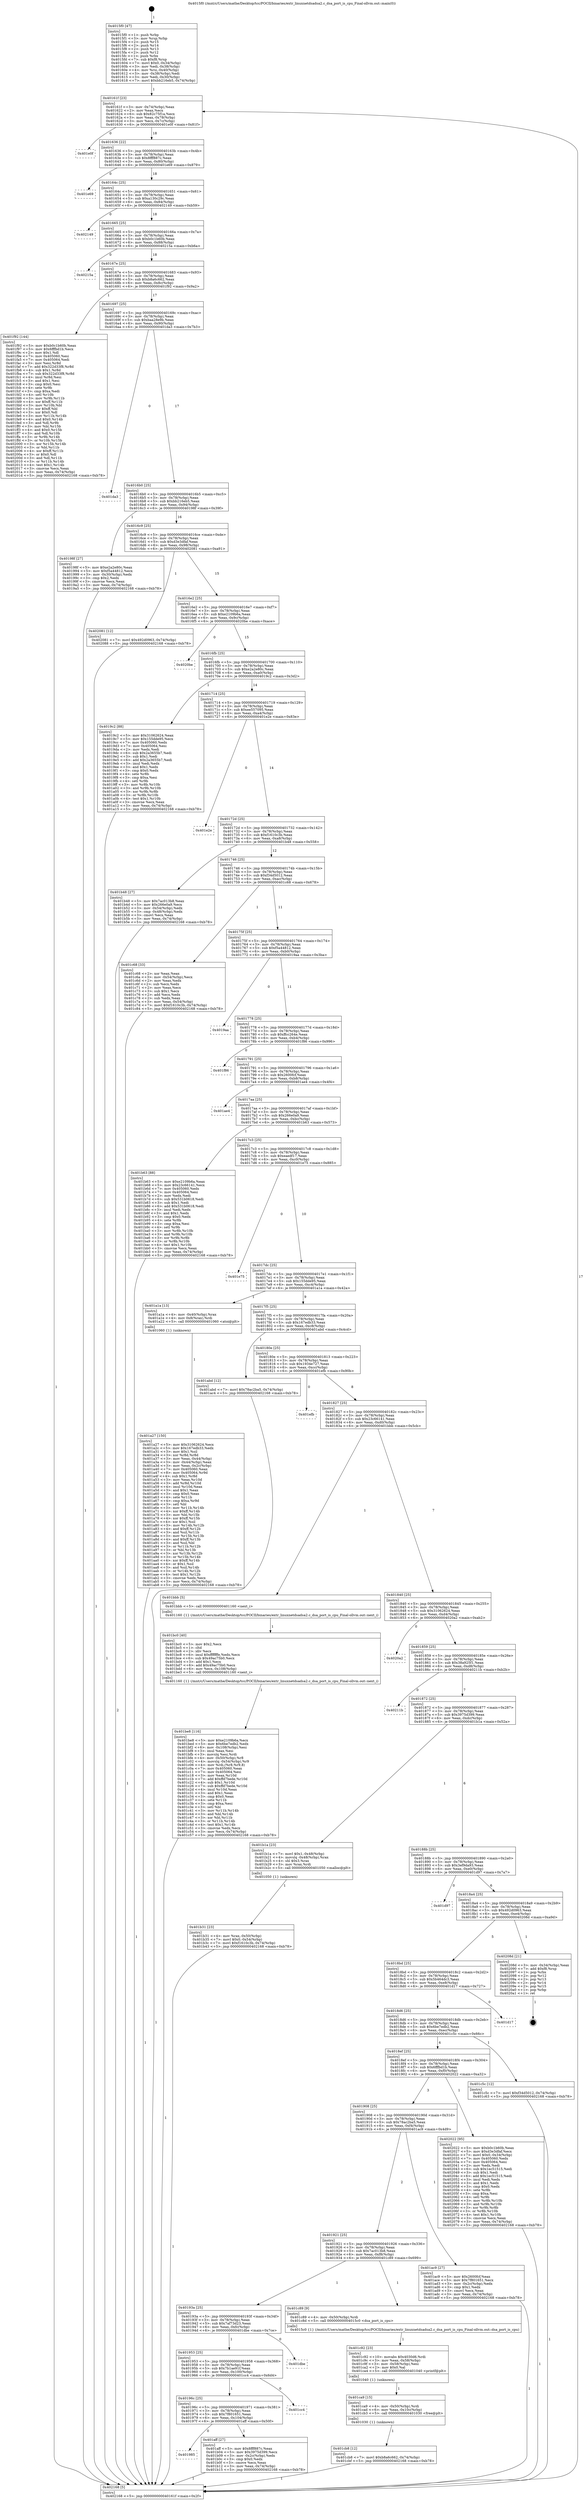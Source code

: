 digraph "0x4015f0" {
  label = "0x4015f0 (/mnt/c/Users/mathe/Desktop/tcc/POCII/binaries/extr_linuxnetdsadsa2.c_dsa_port_is_cpu_Final-ollvm.out::main(0))"
  labelloc = "t"
  node[shape=record]

  Entry [label="",width=0.3,height=0.3,shape=circle,fillcolor=black,style=filled]
  "0x40161f" [label="{
     0x40161f [23]\l
     | [instrs]\l
     &nbsp;&nbsp;0x40161f \<+3\>: mov -0x74(%rbp),%eax\l
     &nbsp;&nbsp;0x401622 \<+2\>: mov %eax,%ecx\l
     &nbsp;&nbsp;0x401624 \<+6\>: sub $0x82c75f1a,%ecx\l
     &nbsp;&nbsp;0x40162a \<+3\>: mov %eax,-0x78(%rbp)\l
     &nbsp;&nbsp;0x40162d \<+3\>: mov %ecx,-0x7c(%rbp)\l
     &nbsp;&nbsp;0x401630 \<+6\>: je 0000000000401e0f \<main+0x81f\>\l
  }"]
  "0x401e0f" [label="{
     0x401e0f\l
  }", style=dashed]
  "0x401636" [label="{
     0x401636 [22]\l
     | [instrs]\l
     &nbsp;&nbsp;0x401636 \<+5\>: jmp 000000000040163b \<main+0x4b\>\l
     &nbsp;&nbsp;0x40163b \<+3\>: mov -0x78(%rbp),%eax\l
     &nbsp;&nbsp;0x40163e \<+5\>: sub $0x8fff887c,%eax\l
     &nbsp;&nbsp;0x401643 \<+3\>: mov %eax,-0x80(%rbp)\l
     &nbsp;&nbsp;0x401646 \<+6\>: je 0000000000401e69 \<main+0x879\>\l
  }"]
  Exit [label="",width=0.3,height=0.3,shape=circle,fillcolor=black,style=filled,peripheries=2]
  "0x401e69" [label="{
     0x401e69\l
  }", style=dashed]
  "0x40164c" [label="{
     0x40164c [25]\l
     | [instrs]\l
     &nbsp;&nbsp;0x40164c \<+5\>: jmp 0000000000401651 \<main+0x61\>\l
     &nbsp;&nbsp;0x401651 \<+3\>: mov -0x78(%rbp),%eax\l
     &nbsp;&nbsp;0x401654 \<+5\>: sub $0xa130c29c,%eax\l
     &nbsp;&nbsp;0x401659 \<+6\>: mov %eax,-0x84(%rbp)\l
     &nbsp;&nbsp;0x40165f \<+6\>: je 0000000000402149 \<main+0xb59\>\l
  }"]
  "0x401cb8" [label="{
     0x401cb8 [12]\l
     | [instrs]\l
     &nbsp;&nbsp;0x401cb8 \<+7\>: movl $0xb8a6c662,-0x74(%rbp)\l
     &nbsp;&nbsp;0x401cbf \<+5\>: jmp 0000000000402168 \<main+0xb78\>\l
  }"]
  "0x402149" [label="{
     0x402149\l
  }", style=dashed]
  "0x401665" [label="{
     0x401665 [25]\l
     | [instrs]\l
     &nbsp;&nbsp;0x401665 \<+5\>: jmp 000000000040166a \<main+0x7a\>\l
     &nbsp;&nbsp;0x40166a \<+3\>: mov -0x78(%rbp),%eax\l
     &nbsp;&nbsp;0x40166d \<+5\>: sub $0xb0c1b60b,%eax\l
     &nbsp;&nbsp;0x401672 \<+6\>: mov %eax,-0x88(%rbp)\l
     &nbsp;&nbsp;0x401678 \<+6\>: je 000000000040215a \<main+0xb6a\>\l
  }"]
  "0x401ca9" [label="{
     0x401ca9 [15]\l
     | [instrs]\l
     &nbsp;&nbsp;0x401ca9 \<+4\>: mov -0x50(%rbp),%rdi\l
     &nbsp;&nbsp;0x401cad \<+6\>: mov %eax,-0x10c(%rbp)\l
     &nbsp;&nbsp;0x401cb3 \<+5\>: call 0000000000401030 \<free@plt\>\l
     | [calls]\l
     &nbsp;&nbsp;0x401030 \{1\} (unknown)\l
  }"]
  "0x40215a" [label="{
     0x40215a\l
  }", style=dashed]
  "0x40167e" [label="{
     0x40167e [25]\l
     | [instrs]\l
     &nbsp;&nbsp;0x40167e \<+5\>: jmp 0000000000401683 \<main+0x93\>\l
     &nbsp;&nbsp;0x401683 \<+3\>: mov -0x78(%rbp),%eax\l
     &nbsp;&nbsp;0x401686 \<+5\>: sub $0xb8a6c662,%eax\l
     &nbsp;&nbsp;0x40168b \<+6\>: mov %eax,-0x8c(%rbp)\l
     &nbsp;&nbsp;0x401691 \<+6\>: je 0000000000401f92 \<main+0x9a2\>\l
  }"]
  "0x401c92" [label="{
     0x401c92 [23]\l
     | [instrs]\l
     &nbsp;&nbsp;0x401c92 \<+10\>: movabs $0x4030d6,%rdi\l
     &nbsp;&nbsp;0x401c9c \<+3\>: mov %eax,-0x58(%rbp)\l
     &nbsp;&nbsp;0x401c9f \<+3\>: mov -0x58(%rbp),%esi\l
     &nbsp;&nbsp;0x401ca2 \<+2\>: mov $0x0,%al\l
     &nbsp;&nbsp;0x401ca4 \<+5\>: call 0000000000401040 \<printf@plt\>\l
     | [calls]\l
     &nbsp;&nbsp;0x401040 \{1\} (unknown)\l
  }"]
  "0x401f92" [label="{
     0x401f92 [144]\l
     | [instrs]\l
     &nbsp;&nbsp;0x401f92 \<+5\>: mov $0xb0c1b60b,%eax\l
     &nbsp;&nbsp;0x401f97 \<+5\>: mov $0x6fffbd1b,%ecx\l
     &nbsp;&nbsp;0x401f9c \<+2\>: mov $0x1,%dl\l
     &nbsp;&nbsp;0x401f9e \<+7\>: mov 0x405060,%esi\l
     &nbsp;&nbsp;0x401fa5 \<+7\>: mov 0x405064,%edi\l
     &nbsp;&nbsp;0x401fac \<+3\>: mov %esi,%r8d\l
     &nbsp;&nbsp;0x401faf \<+7\>: add $0x322d33f8,%r8d\l
     &nbsp;&nbsp;0x401fb6 \<+4\>: sub $0x1,%r8d\l
     &nbsp;&nbsp;0x401fba \<+7\>: sub $0x322d33f8,%r8d\l
     &nbsp;&nbsp;0x401fc1 \<+4\>: imul %r8d,%esi\l
     &nbsp;&nbsp;0x401fc5 \<+3\>: and $0x1,%esi\l
     &nbsp;&nbsp;0x401fc8 \<+3\>: cmp $0x0,%esi\l
     &nbsp;&nbsp;0x401fcb \<+4\>: sete %r9b\l
     &nbsp;&nbsp;0x401fcf \<+3\>: cmp $0xa,%edi\l
     &nbsp;&nbsp;0x401fd2 \<+4\>: setl %r10b\l
     &nbsp;&nbsp;0x401fd6 \<+3\>: mov %r9b,%r11b\l
     &nbsp;&nbsp;0x401fd9 \<+4\>: xor $0xff,%r11b\l
     &nbsp;&nbsp;0x401fdd \<+3\>: mov %r10b,%bl\l
     &nbsp;&nbsp;0x401fe0 \<+3\>: xor $0xff,%bl\l
     &nbsp;&nbsp;0x401fe3 \<+3\>: xor $0x0,%dl\l
     &nbsp;&nbsp;0x401fe6 \<+3\>: mov %r11b,%r14b\l
     &nbsp;&nbsp;0x401fe9 \<+4\>: and $0x0,%r14b\l
     &nbsp;&nbsp;0x401fed \<+3\>: and %dl,%r9b\l
     &nbsp;&nbsp;0x401ff0 \<+3\>: mov %bl,%r15b\l
     &nbsp;&nbsp;0x401ff3 \<+4\>: and $0x0,%r15b\l
     &nbsp;&nbsp;0x401ff7 \<+3\>: and %dl,%r10b\l
     &nbsp;&nbsp;0x401ffa \<+3\>: or %r9b,%r14b\l
     &nbsp;&nbsp;0x401ffd \<+3\>: or %r10b,%r15b\l
     &nbsp;&nbsp;0x402000 \<+3\>: xor %r15b,%r14b\l
     &nbsp;&nbsp;0x402003 \<+3\>: or %bl,%r11b\l
     &nbsp;&nbsp;0x402006 \<+4\>: xor $0xff,%r11b\l
     &nbsp;&nbsp;0x40200a \<+3\>: or $0x0,%dl\l
     &nbsp;&nbsp;0x40200d \<+3\>: and %dl,%r11b\l
     &nbsp;&nbsp;0x402010 \<+3\>: or %r11b,%r14b\l
     &nbsp;&nbsp;0x402013 \<+4\>: test $0x1,%r14b\l
     &nbsp;&nbsp;0x402017 \<+3\>: cmovne %ecx,%eax\l
     &nbsp;&nbsp;0x40201a \<+3\>: mov %eax,-0x74(%rbp)\l
     &nbsp;&nbsp;0x40201d \<+5\>: jmp 0000000000402168 \<main+0xb78\>\l
  }"]
  "0x401697" [label="{
     0x401697 [25]\l
     | [instrs]\l
     &nbsp;&nbsp;0x401697 \<+5\>: jmp 000000000040169c \<main+0xac\>\l
     &nbsp;&nbsp;0x40169c \<+3\>: mov -0x78(%rbp),%eax\l
     &nbsp;&nbsp;0x40169f \<+5\>: sub $0xbaa28e9b,%eax\l
     &nbsp;&nbsp;0x4016a4 \<+6\>: mov %eax,-0x90(%rbp)\l
     &nbsp;&nbsp;0x4016aa \<+6\>: je 0000000000401da3 \<main+0x7b3\>\l
  }"]
  "0x401be8" [label="{
     0x401be8 [116]\l
     | [instrs]\l
     &nbsp;&nbsp;0x401be8 \<+5\>: mov $0xe2109b6a,%ecx\l
     &nbsp;&nbsp;0x401bed \<+5\>: mov $0x6be7edb2,%edx\l
     &nbsp;&nbsp;0x401bf2 \<+6\>: mov -0x108(%rbp),%esi\l
     &nbsp;&nbsp;0x401bf8 \<+3\>: imul %eax,%esi\l
     &nbsp;&nbsp;0x401bfb \<+3\>: movslq %esi,%rdi\l
     &nbsp;&nbsp;0x401bfe \<+4\>: mov -0x50(%rbp),%r8\l
     &nbsp;&nbsp;0x401c02 \<+4\>: movslq -0x54(%rbp),%r9\l
     &nbsp;&nbsp;0x401c06 \<+4\>: mov %rdi,(%r8,%r9,8)\l
     &nbsp;&nbsp;0x401c0a \<+7\>: mov 0x405060,%eax\l
     &nbsp;&nbsp;0x401c11 \<+7\>: mov 0x405064,%esi\l
     &nbsp;&nbsp;0x401c18 \<+3\>: mov %eax,%r10d\l
     &nbsp;&nbsp;0x401c1b \<+7\>: add $0xffd7bede,%r10d\l
     &nbsp;&nbsp;0x401c22 \<+4\>: sub $0x1,%r10d\l
     &nbsp;&nbsp;0x401c26 \<+7\>: sub $0xffd7bede,%r10d\l
     &nbsp;&nbsp;0x401c2d \<+4\>: imul %r10d,%eax\l
     &nbsp;&nbsp;0x401c31 \<+3\>: and $0x1,%eax\l
     &nbsp;&nbsp;0x401c34 \<+3\>: cmp $0x0,%eax\l
     &nbsp;&nbsp;0x401c37 \<+4\>: sete %r11b\l
     &nbsp;&nbsp;0x401c3b \<+3\>: cmp $0xa,%esi\l
     &nbsp;&nbsp;0x401c3e \<+3\>: setl %bl\l
     &nbsp;&nbsp;0x401c41 \<+3\>: mov %r11b,%r14b\l
     &nbsp;&nbsp;0x401c44 \<+3\>: and %bl,%r14b\l
     &nbsp;&nbsp;0x401c47 \<+3\>: xor %bl,%r11b\l
     &nbsp;&nbsp;0x401c4a \<+3\>: or %r11b,%r14b\l
     &nbsp;&nbsp;0x401c4d \<+4\>: test $0x1,%r14b\l
     &nbsp;&nbsp;0x401c51 \<+3\>: cmovne %edx,%ecx\l
     &nbsp;&nbsp;0x401c54 \<+3\>: mov %ecx,-0x74(%rbp)\l
     &nbsp;&nbsp;0x401c57 \<+5\>: jmp 0000000000402168 \<main+0xb78\>\l
  }"]
  "0x401da3" [label="{
     0x401da3\l
  }", style=dashed]
  "0x4016b0" [label="{
     0x4016b0 [25]\l
     | [instrs]\l
     &nbsp;&nbsp;0x4016b0 \<+5\>: jmp 00000000004016b5 \<main+0xc5\>\l
     &nbsp;&nbsp;0x4016b5 \<+3\>: mov -0x78(%rbp),%eax\l
     &nbsp;&nbsp;0x4016b8 \<+5\>: sub $0xbb216eb5,%eax\l
     &nbsp;&nbsp;0x4016bd \<+6\>: mov %eax,-0x94(%rbp)\l
     &nbsp;&nbsp;0x4016c3 \<+6\>: je 000000000040198f \<main+0x39f\>\l
  }"]
  "0x401bc0" [label="{
     0x401bc0 [40]\l
     | [instrs]\l
     &nbsp;&nbsp;0x401bc0 \<+5\>: mov $0x2,%ecx\l
     &nbsp;&nbsp;0x401bc5 \<+1\>: cltd\l
     &nbsp;&nbsp;0x401bc6 \<+2\>: idiv %ecx\l
     &nbsp;&nbsp;0x401bc8 \<+6\>: imul $0xfffffffe,%edx,%ecx\l
     &nbsp;&nbsp;0x401bce \<+6\>: sub $0x49ac75b0,%ecx\l
     &nbsp;&nbsp;0x401bd4 \<+3\>: add $0x1,%ecx\l
     &nbsp;&nbsp;0x401bd7 \<+6\>: add $0x49ac75b0,%ecx\l
     &nbsp;&nbsp;0x401bdd \<+6\>: mov %ecx,-0x108(%rbp)\l
     &nbsp;&nbsp;0x401be3 \<+5\>: call 0000000000401160 \<next_i\>\l
     | [calls]\l
     &nbsp;&nbsp;0x401160 \{1\} (/mnt/c/Users/mathe/Desktop/tcc/POCII/binaries/extr_linuxnetdsadsa2.c_dsa_port_is_cpu_Final-ollvm.out::next_i)\l
  }"]
  "0x40198f" [label="{
     0x40198f [27]\l
     | [instrs]\l
     &nbsp;&nbsp;0x40198f \<+5\>: mov $0xe2a2e80c,%eax\l
     &nbsp;&nbsp;0x401994 \<+5\>: mov $0xf5a44812,%ecx\l
     &nbsp;&nbsp;0x401999 \<+3\>: mov -0x30(%rbp),%edx\l
     &nbsp;&nbsp;0x40199c \<+3\>: cmp $0x2,%edx\l
     &nbsp;&nbsp;0x40199f \<+3\>: cmovne %ecx,%eax\l
     &nbsp;&nbsp;0x4019a2 \<+3\>: mov %eax,-0x74(%rbp)\l
     &nbsp;&nbsp;0x4019a5 \<+5\>: jmp 0000000000402168 \<main+0xb78\>\l
  }"]
  "0x4016c9" [label="{
     0x4016c9 [25]\l
     | [instrs]\l
     &nbsp;&nbsp;0x4016c9 \<+5\>: jmp 00000000004016ce \<main+0xde\>\l
     &nbsp;&nbsp;0x4016ce \<+3\>: mov -0x78(%rbp),%eax\l
     &nbsp;&nbsp;0x4016d1 \<+5\>: sub $0xd3e3dfaf,%eax\l
     &nbsp;&nbsp;0x4016d6 \<+6\>: mov %eax,-0x98(%rbp)\l
     &nbsp;&nbsp;0x4016dc \<+6\>: je 0000000000402081 \<main+0xa91\>\l
  }"]
  "0x402168" [label="{
     0x402168 [5]\l
     | [instrs]\l
     &nbsp;&nbsp;0x402168 \<+5\>: jmp 000000000040161f \<main+0x2f\>\l
  }"]
  "0x4015f0" [label="{
     0x4015f0 [47]\l
     | [instrs]\l
     &nbsp;&nbsp;0x4015f0 \<+1\>: push %rbp\l
     &nbsp;&nbsp;0x4015f1 \<+3\>: mov %rsp,%rbp\l
     &nbsp;&nbsp;0x4015f4 \<+2\>: push %r15\l
     &nbsp;&nbsp;0x4015f6 \<+2\>: push %r14\l
     &nbsp;&nbsp;0x4015f8 \<+2\>: push %r13\l
     &nbsp;&nbsp;0x4015fa \<+2\>: push %r12\l
     &nbsp;&nbsp;0x4015fc \<+1\>: push %rbx\l
     &nbsp;&nbsp;0x4015fd \<+7\>: sub $0xf8,%rsp\l
     &nbsp;&nbsp;0x401604 \<+7\>: movl $0x0,-0x34(%rbp)\l
     &nbsp;&nbsp;0x40160b \<+3\>: mov %edi,-0x38(%rbp)\l
     &nbsp;&nbsp;0x40160e \<+4\>: mov %rsi,-0x40(%rbp)\l
     &nbsp;&nbsp;0x401612 \<+3\>: mov -0x38(%rbp),%edi\l
     &nbsp;&nbsp;0x401615 \<+3\>: mov %edi,-0x30(%rbp)\l
     &nbsp;&nbsp;0x401618 \<+7\>: movl $0xbb216eb5,-0x74(%rbp)\l
  }"]
  "0x401b31" [label="{
     0x401b31 [23]\l
     | [instrs]\l
     &nbsp;&nbsp;0x401b31 \<+4\>: mov %rax,-0x50(%rbp)\l
     &nbsp;&nbsp;0x401b35 \<+7\>: movl $0x0,-0x54(%rbp)\l
     &nbsp;&nbsp;0x401b3c \<+7\>: movl $0xf1610c3b,-0x74(%rbp)\l
     &nbsp;&nbsp;0x401b43 \<+5\>: jmp 0000000000402168 \<main+0xb78\>\l
  }"]
  "0x402081" [label="{
     0x402081 [12]\l
     | [instrs]\l
     &nbsp;&nbsp;0x402081 \<+7\>: movl $0x492d0963,-0x74(%rbp)\l
     &nbsp;&nbsp;0x402088 \<+5\>: jmp 0000000000402168 \<main+0xb78\>\l
  }"]
  "0x4016e2" [label="{
     0x4016e2 [25]\l
     | [instrs]\l
     &nbsp;&nbsp;0x4016e2 \<+5\>: jmp 00000000004016e7 \<main+0xf7\>\l
     &nbsp;&nbsp;0x4016e7 \<+3\>: mov -0x78(%rbp),%eax\l
     &nbsp;&nbsp;0x4016ea \<+5\>: sub $0xe2109b6a,%eax\l
     &nbsp;&nbsp;0x4016ef \<+6\>: mov %eax,-0x9c(%rbp)\l
     &nbsp;&nbsp;0x4016f5 \<+6\>: je 00000000004020be \<main+0xace\>\l
  }"]
  "0x401985" [label="{
     0x401985\l
  }", style=dashed]
  "0x4020be" [label="{
     0x4020be\l
  }", style=dashed]
  "0x4016fb" [label="{
     0x4016fb [25]\l
     | [instrs]\l
     &nbsp;&nbsp;0x4016fb \<+5\>: jmp 0000000000401700 \<main+0x110\>\l
     &nbsp;&nbsp;0x401700 \<+3\>: mov -0x78(%rbp),%eax\l
     &nbsp;&nbsp;0x401703 \<+5\>: sub $0xe2a2e80c,%eax\l
     &nbsp;&nbsp;0x401708 \<+6\>: mov %eax,-0xa0(%rbp)\l
     &nbsp;&nbsp;0x40170e \<+6\>: je 00000000004019c2 \<main+0x3d2\>\l
  }"]
  "0x401aff" [label="{
     0x401aff [27]\l
     | [instrs]\l
     &nbsp;&nbsp;0x401aff \<+5\>: mov $0x8fff887c,%eax\l
     &nbsp;&nbsp;0x401b04 \<+5\>: mov $0x3975d399,%ecx\l
     &nbsp;&nbsp;0x401b09 \<+3\>: mov -0x2c(%rbp),%edx\l
     &nbsp;&nbsp;0x401b0c \<+3\>: cmp $0x0,%edx\l
     &nbsp;&nbsp;0x401b0f \<+3\>: cmove %ecx,%eax\l
     &nbsp;&nbsp;0x401b12 \<+3\>: mov %eax,-0x74(%rbp)\l
     &nbsp;&nbsp;0x401b15 \<+5\>: jmp 0000000000402168 \<main+0xb78\>\l
  }"]
  "0x4019c2" [label="{
     0x4019c2 [88]\l
     | [instrs]\l
     &nbsp;&nbsp;0x4019c2 \<+5\>: mov $0x31062624,%eax\l
     &nbsp;&nbsp;0x4019c7 \<+5\>: mov $0x155dde95,%ecx\l
     &nbsp;&nbsp;0x4019cc \<+7\>: mov 0x405060,%edx\l
     &nbsp;&nbsp;0x4019d3 \<+7\>: mov 0x405064,%esi\l
     &nbsp;&nbsp;0x4019da \<+2\>: mov %edx,%edi\l
     &nbsp;&nbsp;0x4019dc \<+6\>: sub $0x2a3655b7,%edi\l
     &nbsp;&nbsp;0x4019e2 \<+3\>: sub $0x1,%edi\l
     &nbsp;&nbsp;0x4019e5 \<+6\>: add $0x2a3655b7,%edi\l
     &nbsp;&nbsp;0x4019eb \<+3\>: imul %edi,%edx\l
     &nbsp;&nbsp;0x4019ee \<+3\>: and $0x1,%edx\l
     &nbsp;&nbsp;0x4019f1 \<+3\>: cmp $0x0,%edx\l
     &nbsp;&nbsp;0x4019f4 \<+4\>: sete %r8b\l
     &nbsp;&nbsp;0x4019f8 \<+3\>: cmp $0xa,%esi\l
     &nbsp;&nbsp;0x4019fb \<+4\>: setl %r9b\l
     &nbsp;&nbsp;0x4019ff \<+3\>: mov %r8b,%r10b\l
     &nbsp;&nbsp;0x401a02 \<+3\>: and %r9b,%r10b\l
     &nbsp;&nbsp;0x401a05 \<+3\>: xor %r9b,%r8b\l
     &nbsp;&nbsp;0x401a08 \<+3\>: or %r8b,%r10b\l
     &nbsp;&nbsp;0x401a0b \<+4\>: test $0x1,%r10b\l
     &nbsp;&nbsp;0x401a0f \<+3\>: cmovne %ecx,%eax\l
     &nbsp;&nbsp;0x401a12 \<+3\>: mov %eax,-0x74(%rbp)\l
     &nbsp;&nbsp;0x401a15 \<+5\>: jmp 0000000000402168 \<main+0xb78\>\l
  }"]
  "0x401714" [label="{
     0x401714 [25]\l
     | [instrs]\l
     &nbsp;&nbsp;0x401714 \<+5\>: jmp 0000000000401719 \<main+0x129\>\l
     &nbsp;&nbsp;0x401719 \<+3\>: mov -0x78(%rbp),%eax\l
     &nbsp;&nbsp;0x40171c \<+5\>: sub $0xee557095,%eax\l
     &nbsp;&nbsp;0x401721 \<+6\>: mov %eax,-0xa4(%rbp)\l
     &nbsp;&nbsp;0x401727 \<+6\>: je 0000000000401e2e \<main+0x83e\>\l
  }"]
  "0x40196c" [label="{
     0x40196c [25]\l
     | [instrs]\l
     &nbsp;&nbsp;0x40196c \<+5\>: jmp 0000000000401971 \<main+0x381\>\l
     &nbsp;&nbsp;0x401971 \<+3\>: mov -0x78(%rbp),%eax\l
     &nbsp;&nbsp;0x401974 \<+5\>: sub $0x7f801651,%eax\l
     &nbsp;&nbsp;0x401979 \<+6\>: mov %eax,-0x104(%rbp)\l
     &nbsp;&nbsp;0x40197f \<+6\>: je 0000000000401aff \<main+0x50f\>\l
  }"]
  "0x401e2e" [label="{
     0x401e2e\l
  }", style=dashed]
  "0x40172d" [label="{
     0x40172d [25]\l
     | [instrs]\l
     &nbsp;&nbsp;0x40172d \<+5\>: jmp 0000000000401732 \<main+0x142\>\l
     &nbsp;&nbsp;0x401732 \<+3\>: mov -0x78(%rbp),%eax\l
     &nbsp;&nbsp;0x401735 \<+5\>: sub $0xf1610c3b,%eax\l
     &nbsp;&nbsp;0x40173a \<+6\>: mov %eax,-0xa8(%rbp)\l
     &nbsp;&nbsp;0x401740 \<+6\>: je 0000000000401b48 \<main+0x558\>\l
  }"]
  "0x401cc4" [label="{
     0x401cc4\l
  }", style=dashed]
  "0x401b48" [label="{
     0x401b48 [27]\l
     | [instrs]\l
     &nbsp;&nbsp;0x401b48 \<+5\>: mov $0x7ac013b8,%eax\l
     &nbsp;&nbsp;0x401b4d \<+5\>: mov $0x266e0a9,%ecx\l
     &nbsp;&nbsp;0x401b52 \<+3\>: mov -0x54(%rbp),%edx\l
     &nbsp;&nbsp;0x401b55 \<+3\>: cmp -0x48(%rbp),%edx\l
     &nbsp;&nbsp;0x401b58 \<+3\>: cmovl %ecx,%eax\l
     &nbsp;&nbsp;0x401b5b \<+3\>: mov %eax,-0x74(%rbp)\l
     &nbsp;&nbsp;0x401b5e \<+5\>: jmp 0000000000402168 \<main+0xb78\>\l
  }"]
  "0x401746" [label="{
     0x401746 [25]\l
     | [instrs]\l
     &nbsp;&nbsp;0x401746 \<+5\>: jmp 000000000040174b \<main+0x15b\>\l
     &nbsp;&nbsp;0x40174b \<+3\>: mov -0x78(%rbp),%eax\l
     &nbsp;&nbsp;0x40174e \<+5\>: sub $0xf34d5012,%eax\l
     &nbsp;&nbsp;0x401753 \<+6\>: mov %eax,-0xac(%rbp)\l
     &nbsp;&nbsp;0x401759 \<+6\>: je 0000000000401c68 \<main+0x678\>\l
  }"]
  "0x401953" [label="{
     0x401953 [25]\l
     | [instrs]\l
     &nbsp;&nbsp;0x401953 \<+5\>: jmp 0000000000401958 \<main+0x368\>\l
     &nbsp;&nbsp;0x401958 \<+3\>: mov -0x78(%rbp),%eax\l
     &nbsp;&nbsp;0x40195b \<+5\>: sub $0x7b1ae91f,%eax\l
     &nbsp;&nbsp;0x401960 \<+6\>: mov %eax,-0x100(%rbp)\l
     &nbsp;&nbsp;0x401966 \<+6\>: je 0000000000401cc4 \<main+0x6d4\>\l
  }"]
  "0x401c68" [label="{
     0x401c68 [33]\l
     | [instrs]\l
     &nbsp;&nbsp;0x401c68 \<+2\>: xor %eax,%eax\l
     &nbsp;&nbsp;0x401c6a \<+3\>: mov -0x54(%rbp),%ecx\l
     &nbsp;&nbsp;0x401c6d \<+2\>: mov %eax,%edx\l
     &nbsp;&nbsp;0x401c6f \<+2\>: sub %ecx,%edx\l
     &nbsp;&nbsp;0x401c71 \<+2\>: mov %eax,%ecx\l
     &nbsp;&nbsp;0x401c73 \<+3\>: sub $0x1,%ecx\l
     &nbsp;&nbsp;0x401c76 \<+2\>: add %ecx,%edx\l
     &nbsp;&nbsp;0x401c78 \<+2\>: sub %edx,%eax\l
     &nbsp;&nbsp;0x401c7a \<+3\>: mov %eax,-0x54(%rbp)\l
     &nbsp;&nbsp;0x401c7d \<+7\>: movl $0xf1610c3b,-0x74(%rbp)\l
     &nbsp;&nbsp;0x401c84 \<+5\>: jmp 0000000000402168 \<main+0xb78\>\l
  }"]
  "0x40175f" [label="{
     0x40175f [25]\l
     | [instrs]\l
     &nbsp;&nbsp;0x40175f \<+5\>: jmp 0000000000401764 \<main+0x174\>\l
     &nbsp;&nbsp;0x401764 \<+3\>: mov -0x78(%rbp),%eax\l
     &nbsp;&nbsp;0x401767 \<+5\>: sub $0xf5a44812,%eax\l
     &nbsp;&nbsp;0x40176c \<+6\>: mov %eax,-0xb0(%rbp)\l
     &nbsp;&nbsp;0x401772 \<+6\>: je 00000000004019aa \<main+0x3ba\>\l
  }"]
  "0x401dbe" [label="{
     0x401dbe\l
  }", style=dashed]
  "0x4019aa" [label="{
     0x4019aa\l
  }", style=dashed]
  "0x401778" [label="{
     0x401778 [25]\l
     | [instrs]\l
     &nbsp;&nbsp;0x401778 \<+5\>: jmp 000000000040177d \<main+0x18d\>\l
     &nbsp;&nbsp;0x40177d \<+3\>: mov -0x78(%rbp),%eax\l
     &nbsp;&nbsp;0x401780 \<+5\>: sub $0xffcc264e,%eax\l
     &nbsp;&nbsp;0x401785 \<+6\>: mov %eax,-0xb4(%rbp)\l
     &nbsp;&nbsp;0x40178b \<+6\>: je 0000000000401f86 \<main+0x996\>\l
  }"]
  "0x40193a" [label="{
     0x40193a [25]\l
     | [instrs]\l
     &nbsp;&nbsp;0x40193a \<+5\>: jmp 000000000040193f \<main+0x34f\>\l
     &nbsp;&nbsp;0x40193f \<+3\>: mov -0x78(%rbp),%eax\l
     &nbsp;&nbsp;0x401942 \<+5\>: sub $0x7af73d23,%eax\l
     &nbsp;&nbsp;0x401947 \<+6\>: mov %eax,-0xfc(%rbp)\l
     &nbsp;&nbsp;0x40194d \<+6\>: je 0000000000401dbe \<main+0x7ce\>\l
  }"]
  "0x401f86" [label="{
     0x401f86\l
  }", style=dashed]
  "0x401791" [label="{
     0x401791 [25]\l
     | [instrs]\l
     &nbsp;&nbsp;0x401791 \<+5\>: jmp 0000000000401796 \<main+0x1a6\>\l
     &nbsp;&nbsp;0x401796 \<+3\>: mov -0x78(%rbp),%eax\l
     &nbsp;&nbsp;0x401799 \<+5\>: sub $0x2600fcf,%eax\l
     &nbsp;&nbsp;0x40179e \<+6\>: mov %eax,-0xb8(%rbp)\l
     &nbsp;&nbsp;0x4017a4 \<+6\>: je 0000000000401ae4 \<main+0x4f4\>\l
  }"]
  "0x401c89" [label="{
     0x401c89 [9]\l
     | [instrs]\l
     &nbsp;&nbsp;0x401c89 \<+4\>: mov -0x50(%rbp),%rdi\l
     &nbsp;&nbsp;0x401c8d \<+5\>: call 00000000004015c0 \<dsa_port_is_cpu\>\l
     | [calls]\l
     &nbsp;&nbsp;0x4015c0 \{1\} (/mnt/c/Users/mathe/Desktop/tcc/POCII/binaries/extr_linuxnetdsadsa2.c_dsa_port_is_cpu_Final-ollvm.out::dsa_port_is_cpu)\l
  }"]
  "0x401ae4" [label="{
     0x401ae4\l
  }", style=dashed]
  "0x4017aa" [label="{
     0x4017aa [25]\l
     | [instrs]\l
     &nbsp;&nbsp;0x4017aa \<+5\>: jmp 00000000004017af \<main+0x1bf\>\l
     &nbsp;&nbsp;0x4017af \<+3\>: mov -0x78(%rbp),%eax\l
     &nbsp;&nbsp;0x4017b2 \<+5\>: sub $0x266e0a9,%eax\l
     &nbsp;&nbsp;0x4017b7 \<+6\>: mov %eax,-0xbc(%rbp)\l
     &nbsp;&nbsp;0x4017bd \<+6\>: je 0000000000401b63 \<main+0x573\>\l
  }"]
  "0x401921" [label="{
     0x401921 [25]\l
     | [instrs]\l
     &nbsp;&nbsp;0x401921 \<+5\>: jmp 0000000000401926 \<main+0x336\>\l
     &nbsp;&nbsp;0x401926 \<+3\>: mov -0x78(%rbp),%eax\l
     &nbsp;&nbsp;0x401929 \<+5\>: sub $0x7ac013b8,%eax\l
     &nbsp;&nbsp;0x40192e \<+6\>: mov %eax,-0xf8(%rbp)\l
     &nbsp;&nbsp;0x401934 \<+6\>: je 0000000000401c89 \<main+0x699\>\l
  }"]
  "0x401b63" [label="{
     0x401b63 [88]\l
     | [instrs]\l
     &nbsp;&nbsp;0x401b63 \<+5\>: mov $0xe2109b6a,%eax\l
     &nbsp;&nbsp;0x401b68 \<+5\>: mov $0x23c66141,%ecx\l
     &nbsp;&nbsp;0x401b6d \<+7\>: mov 0x405060,%edx\l
     &nbsp;&nbsp;0x401b74 \<+7\>: mov 0x405064,%esi\l
     &nbsp;&nbsp;0x401b7b \<+2\>: mov %edx,%edi\l
     &nbsp;&nbsp;0x401b7d \<+6\>: sub $0x531b0618,%edi\l
     &nbsp;&nbsp;0x401b83 \<+3\>: sub $0x1,%edi\l
     &nbsp;&nbsp;0x401b86 \<+6\>: add $0x531b0618,%edi\l
     &nbsp;&nbsp;0x401b8c \<+3\>: imul %edi,%edx\l
     &nbsp;&nbsp;0x401b8f \<+3\>: and $0x1,%edx\l
     &nbsp;&nbsp;0x401b92 \<+3\>: cmp $0x0,%edx\l
     &nbsp;&nbsp;0x401b95 \<+4\>: sete %r8b\l
     &nbsp;&nbsp;0x401b99 \<+3\>: cmp $0xa,%esi\l
     &nbsp;&nbsp;0x401b9c \<+4\>: setl %r9b\l
     &nbsp;&nbsp;0x401ba0 \<+3\>: mov %r8b,%r10b\l
     &nbsp;&nbsp;0x401ba3 \<+3\>: and %r9b,%r10b\l
     &nbsp;&nbsp;0x401ba6 \<+3\>: xor %r9b,%r8b\l
     &nbsp;&nbsp;0x401ba9 \<+3\>: or %r8b,%r10b\l
     &nbsp;&nbsp;0x401bac \<+4\>: test $0x1,%r10b\l
     &nbsp;&nbsp;0x401bb0 \<+3\>: cmovne %ecx,%eax\l
     &nbsp;&nbsp;0x401bb3 \<+3\>: mov %eax,-0x74(%rbp)\l
     &nbsp;&nbsp;0x401bb6 \<+5\>: jmp 0000000000402168 \<main+0xb78\>\l
  }"]
  "0x4017c3" [label="{
     0x4017c3 [25]\l
     | [instrs]\l
     &nbsp;&nbsp;0x4017c3 \<+5\>: jmp 00000000004017c8 \<main+0x1d8\>\l
     &nbsp;&nbsp;0x4017c8 \<+3\>: mov -0x78(%rbp),%eax\l
     &nbsp;&nbsp;0x4017cb \<+5\>: sub $0xeaedf17,%eax\l
     &nbsp;&nbsp;0x4017d0 \<+6\>: mov %eax,-0xc0(%rbp)\l
     &nbsp;&nbsp;0x4017d6 \<+6\>: je 0000000000401e75 \<main+0x885\>\l
  }"]
  "0x401ac9" [label="{
     0x401ac9 [27]\l
     | [instrs]\l
     &nbsp;&nbsp;0x401ac9 \<+5\>: mov $0x2600fcf,%eax\l
     &nbsp;&nbsp;0x401ace \<+5\>: mov $0x7f801651,%ecx\l
     &nbsp;&nbsp;0x401ad3 \<+3\>: mov -0x2c(%rbp),%edx\l
     &nbsp;&nbsp;0x401ad6 \<+3\>: cmp $0x1,%edx\l
     &nbsp;&nbsp;0x401ad9 \<+3\>: cmovl %ecx,%eax\l
     &nbsp;&nbsp;0x401adc \<+3\>: mov %eax,-0x74(%rbp)\l
     &nbsp;&nbsp;0x401adf \<+5\>: jmp 0000000000402168 \<main+0xb78\>\l
  }"]
  "0x401e75" [label="{
     0x401e75\l
  }", style=dashed]
  "0x4017dc" [label="{
     0x4017dc [25]\l
     | [instrs]\l
     &nbsp;&nbsp;0x4017dc \<+5\>: jmp 00000000004017e1 \<main+0x1f1\>\l
     &nbsp;&nbsp;0x4017e1 \<+3\>: mov -0x78(%rbp),%eax\l
     &nbsp;&nbsp;0x4017e4 \<+5\>: sub $0x155dde95,%eax\l
     &nbsp;&nbsp;0x4017e9 \<+6\>: mov %eax,-0xc4(%rbp)\l
     &nbsp;&nbsp;0x4017ef \<+6\>: je 0000000000401a1a \<main+0x42a\>\l
  }"]
  "0x401908" [label="{
     0x401908 [25]\l
     | [instrs]\l
     &nbsp;&nbsp;0x401908 \<+5\>: jmp 000000000040190d \<main+0x31d\>\l
     &nbsp;&nbsp;0x40190d \<+3\>: mov -0x78(%rbp),%eax\l
     &nbsp;&nbsp;0x401910 \<+5\>: sub $0x78ac2ba5,%eax\l
     &nbsp;&nbsp;0x401915 \<+6\>: mov %eax,-0xf4(%rbp)\l
     &nbsp;&nbsp;0x40191b \<+6\>: je 0000000000401ac9 \<main+0x4d9\>\l
  }"]
  "0x401a1a" [label="{
     0x401a1a [13]\l
     | [instrs]\l
     &nbsp;&nbsp;0x401a1a \<+4\>: mov -0x40(%rbp),%rax\l
     &nbsp;&nbsp;0x401a1e \<+4\>: mov 0x8(%rax),%rdi\l
     &nbsp;&nbsp;0x401a22 \<+5\>: call 0000000000401060 \<atoi@plt\>\l
     | [calls]\l
     &nbsp;&nbsp;0x401060 \{1\} (unknown)\l
  }"]
  "0x4017f5" [label="{
     0x4017f5 [25]\l
     | [instrs]\l
     &nbsp;&nbsp;0x4017f5 \<+5\>: jmp 00000000004017fa \<main+0x20a\>\l
     &nbsp;&nbsp;0x4017fa \<+3\>: mov -0x78(%rbp),%eax\l
     &nbsp;&nbsp;0x4017fd \<+5\>: sub $0x167edb33,%eax\l
     &nbsp;&nbsp;0x401802 \<+6\>: mov %eax,-0xc8(%rbp)\l
     &nbsp;&nbsp;0x401808 \<+6\>: je 0000000000401abd \<main+0x4cd\>\l
  }"]
  "0x401a27" [label="{
     0x401a27 [150]\l
     | [instrs]\l
     &nbsp;&nbsp;0x401a27 \<+5\>: mov $0x31062624,%ecx\l
     &nbsp;&nbsp;0x401a2c \<+5\>: mov $0x167edb33,%edx\l
     &nbsp;&nbsp;0x401a31 \<+3\>: mov $0x1,%sil\l
     &nbsp;&nbsp;0x401a34 \<+3\>: xor %r8d,%r8d\l
     &nbsp;&nbsp;0x401a37 \<+3\>: mov %eax,-0x44(%rbp)\l
     &nbsp;&nbsp;0x401a3a \<+3\>: mov -0x44(%rbp),%eax\l
     &nbsp;&nbsp;0x401a3d \<+3\>: mov %eax,-0x2c(%rbp)\l
     &nbsp;&nbsp;0x401a40 \<+7\>: mov 0x405060,%eax\l
     &nbsp;&nbsp;0x401a47 \<+8\>: mov 0x405064,%r9d\l
     &nbsp;&nbsp;0x401a4f \<+4\>: sub $0x1,%r8d\l
     &nbsp;&nbsp;0x401a53 \<+3\>: mov %eax,%r10d\l
     &nbsp;&nbsp;0x401a56 \<+3\>: add %r8d,%r10d\l
     &nbsp;&nbsp;0x401a59 \<+4\>: imul %r10d,%eax\l
     &nbsp;&nbsp;0x401a5d \<+3\>: and $0x1,%eax\l
     &nbsp;&nbsp;0x401a60 \<+3\>: cmp $0x0,%eax\l
     &nbsp;&nbsp;0x401a63 \<+4\>: sete %r11b\l
     &nbsp;&nbsp;0x401a67 \<+4\>: cmp $0xa,%r9d\l
     &nbsp;&nbsp;0x401a6b \<+3\>: setl %bl\l
     &nbsp;&nbsp;0x401a6e \<+3\>: mov %r11b,%r14b\l
     &nbsp;&nbsp;0x401a71 \<+4\>: xor $0xff,%r14b\l
     &nbsp;&nbsp;0x401a75 \<+3\>: mov %bl,%r15b\l
     &nbsp;&nbsp;0x401a78 \<+4\>: xor $0xff,%r15b\l
     &nbsp;&nbsp;0x401a7c \<+4\>: xor $0x1,%sil\l
     &nbsp;&nbsp;0x401a80 \<+3\>: mov %r14b,%r12b\l
     &nbsp;&nbsp;0x401a83 \<+4\>: and $0xff,%r12b\l
     &nbsp;&nbsp;0x401a87 \<+3\>: and %sil,%r11b\l
     &nbsp;&nbsp;0x401a8a \<+3\>: mov %r15b,%r13b\l
     &nbsp;&nbsp;0x401a8d \<+4\>: and $0xff,%r13b\l
     &nbsp;&nbsp;0x401a91 \<+3\>: and %sil,%bl\l
     &nbsp;&nbsp;0x401a94 \<+3\>: or %r11b,%r12b\l
     &nbsp;&nbsp;0x401a97 \<+3\>: or %bl,%r13b\l
     &nbsp;&nbsp;0x401a9a \<+3\>: xor %r13b,%r12b\l
     &nbsp;&nbsp;0x401a9d \<+3\>: or %r15b,%r14b\l
     &nbsp;&nbsp;0x401aa0 \<+4\>: xor $0xff,%r14b\l
     &nbsp;&nbsp;0x401aa4 \<+4\>: or $0x1,%sil\l
     &nbsp;&nbsp;0x401aa8 \<+3\>: and %sil,%r14b\l
     &nbsp;&nbsp;0x401aab \<+3\>: or %r14b,%r12b\l
     &nbsp;&nbsp;0x401aae \<+4\>: test $0x1,%r12b\l
     &nbsp;&nbsp;0x401ab2 \<+3\>: cmovne %edx,%ecx\l
     &nbsp;&nbsp;0x401ab5 \<+3\>: mov %ecx,-0x74(%rbp)\l
     &nbsp;&nbsp;0x401ab8 \<+5\>: jmp 0000000000402168 \<main+0xb78\>\l
  }"]
  "0x402022" [label="{
     0x402022 [95]\l
     | [instrs]\l
     &nbsp;&nbsp;0x402022 \<+5\>: mov $0xb0c1b60b,%eax\l
     &nbsp;&nbsp;0x402027 \<+5\>: mov $0xd3e3dfaf,%ecx\l
     &nbsp;&nbsp;0x40202c \<+7\>: movl $0x0,-0x34(%rbp)\l
     &nbsp;&nbsp;0x402033 \<+7\>: mov 0x405060,%edx\l
     &nbsp;&nbsp;0x40203a \<+7\>: mov 0x405064,%esi\l
     &nbsp;&nbsp;0x402041 \<+2\>: mov %edx,%edi\l
     &nbsp;&nbsp;0x402043 \<+6\>: sub $0x1ec51515,%edi\l
     &nbsp;&nbsp;0x402049 \<+3\>: sub $0x1,%edi\l
     &nbsp;&nbsp;0x40204c \<+6\>: add $0x1ec51515,%edi\l
     &nbsp;&nbsp;0x402052 \<+3\>: imul %edi,%edx\l
     &nbsp;&nbsp;0x402055 \<+3\>: and $0x1,%edx\l
     &nbsp;&nbsp;0x402058 \<+3\>: cmp $0x0,%edx\l
     &nbsp;&nbsp;0x40205b \<+4\>: sete %r8b\l
     &nbsp;&nbsp;0x40205f \<+3\>: cmp $0xa,%esi\l
     &nbsp;&nbsp;0x402062 \<+4\>: setl %r9b\l
     &nbsp;&nbsp;0x402066 \<+3\>: mov %r8b,%r10b\l
     &nbsp;&nbsp;0x402069 \<+3\>: and %r9b,%r10b\l
     &nbsp;&nbsp;0x40206c \<+3\>: xor %r9b,%r8b\l
     &nbsp;&nbsp;0x40206f \<+3\>: or %r8b,%r10b\l
     &nbsp;&nbsp;0x402072 \<+4\>: test $0x1,%r10b\l
     &nbsp;&nbsp;0x402076 \<+3\>: cmovne %ecx,%eax\l
     &nbsp;&nbsp;0x402079 \<+3\>: mov %eax,-0x74(%rbp)\l
     &nbsp;&nbsp;0x40207c \<+5\>: jmp 0000000000402168 \<main+0xb78\>\l
  }"]
  "0x401abd" [label="{
     0x401abd [12]\l
     | [instrs]\l
     &nbsp;&nbsp;0x401abd \<+7\>: movl $0x78ac2ba5,-0x74(%rbp)\l
     &nbsp;&nbsp;0x401ac4 \<+5\>: jmp 0000000000402168 \<main+0xb78\>\l
  }"]
  "0x40180e" [label="{
     0x40180e [25]\l
     | [instrs]\l
     &nbsp;&nbsp;0x40180e \<+5\>: jmp 0000000000401813 \<main+0x223\>\l
     &nbsp;&nbsp;0x401813 \<+3\>: mov -0x78(%rbp),%eax\l
     &nbsp;&nbsp;0x401816 \<+5\>: sub $0x1934e727,%eax\l
     &nbsp;&nbsp;0x40181b \<+6\>: mov %eax,-0xcc(%rbp)\l
     &nbsp;&nbsp;0x401821 \<+6\>: je 0000000000401efb \<main+0x90b\>\l
  }"]
  "0x4018ef" [label="{
     0x4018ef [25]\l
     | [instrs]\l
     &nbsp;&nbsp;0x4018ef \<+5\>: jmp 00000000004018f4 \<main+0x304\>\l
     &nbsp;&nbsp;0x4018f4 \<+3\>: mov -0x78(%rbp),%eax\l
     &nbsp;&nbsp;0x4018f7 \<+5\>: sub $0x6fffbd1b,%eax\l
     &nbsp;&nbsp;0x4018fc \<+6\>: mov %eax,-0xf0(%rbp)\l
     &nbsp;&nbsp;0x401902 \<+6\>: je 0000000000402022 \<main+0xa32\>\l
  }"]
  "0x401efb" [label="{
     0x401efb\l
  }", style=dashed]
  "0x401827" [label="{
     0x401827 [25]\l
     | [instrs]\l
     &nbsp;&nbsp;0x401827 \<+5\>: jmp 000000000040182c \<main+0x23c\>\l
     &nbsp;&nbsp;0x40182c \<+3\>: mov -0x78(%rbp),%eax\l
     &nbsp;&nbsp;0x40182f \<+5\>: sub $0x23c66141,%eax\l
     &nbsp;&nbsp;0x401834 \<+6\>: mov %eax,-0xd0(%rbp)\l
     &nbsp;&nbsp;0x40183a \<+6\>: je 0000000000401bbb \<main+0x5cb\>\l
  }"]
  "0x401c5c" [label="{
     0x401c5c [12]\l
     | [instrs]\l
     &nbsp;&nbsp;0x401c5c \<+7\>: movl $0xf34d5012,-0x74(%rbp)\l
     &nbsp;&nbsp;0x401c63 \<+5\>: jmp 0000000000402168 \<main+0xb78\>\l
  }"]
  "0x401bbb" [label="{
     0x401bbb [5]\l
     | [instrs]\l
     &nbsp;&nbsp;0x401bbb \<+5\>: call 0000000000401160 \<next_i\>\l
     | [calls]\l
     &nbsp;&nbsp;0x401160 \{1\} (/mnt/c/Users/mathe/Desktop/tcc/POCII/binaries/extr_linuxnetdsadsa2.c_dsa_port_is_cpu_Final-ollvm.out::next_i)\l
  }"]
  "0x401840" [label="{
     0x401840 [25]\l
     | [instrs]\l
     &nbsp;&nbsp;0x401840 \<+5\>: jmp 0000000000401845 \<main+0x255\>\l
     &nbsp;&nbsp;0x401845 \<+3\>: mov -0x78(%rbp),%eax\l
     &nbsp;&nbsp;0x401848 \<+5\>: sub $0x31062624,%eax\l
     &nbsp;&nbsp;0x40184d \<+6\>: mov %eax,-0xd4(%rbp)\l
     &nbsp;&nbsp;0x401853 \<+6\>: je 00000000004020a2 \<main+0xab2\>\l
  }"]
  "0x4018d6" [label="{
     0x4018d6 [25]\l
     | [instrs]\l
     &nbsp;&nbsp;0x4018d6 \<+5\>: jmp 00000000004018db \<main+0x2eb\>\l
     &nbsp;&nbsp;0x4018db \<+3\>: mov -0x78(%rbp),%eax\l
     &nbsp;&nbsp;0x4018de \<+5\>: sub $0x6be7edb2,%eax\l
     &nbsp;&nbsp;0x4018e3 \<+6\>: mov %eax,-0xec(%rbp)\l
     &nbsp;&nbsp;0x4018e9 \<+6\>: je 0000000000401c5c \<main+0x66c\>\l
  }"]
  "0x4020a2" [label="{
     0x4020a2\l
  }", style=dashed]
  "0x401859" [label="{
     0x401859 [25]\l
     | [instrs]\l
     &nbsp;&nbsp;0x401859 \<+5\>: jmp 000000000040185e \<main+0x26e\>\l
     &nbsp;&nbsp;0x40185e \<+3\>: mov -0x78(%rbp),%eax\l
     &nbsp;&nbsp;0x401861 \<+5\>: sub $0x38a925f1,%eax\l
     &nbsp;&nbsp;0x401866 \<+6\>: mov %eax,-0xd8(%rbp)\l
     &nbsp;&nbsp;0x40186c \<+6\>: je 000000000040211b \<main+0xb2b\>\l
  }"]
  "0x401d17" [label="{
     0x401d17\l
  }", style=dashed]
  "0x40211b" [label="{
     0x40211b\l
  }", style=dashed]
  "0x401872" [label="{
     0x401872 [25]\l
     | [instrs]\l
     &nbsp;&nbsp;0x401872 \<+5\>: jmp 0000000000401877 \<main+0x287\>\l
     &nbsp;&nbsp;0x401877 \<+3\>: mov -0x78(%rbp),%eax\l
     &nbsp;&nbsp;0x40187a \<+5\>: sub $0x3975d399,%eax\l
     &nbsp;&nbsp;0x40187f \<+6\>: mov %eax,-0xdc(%rbp)\l
     &nbsp;&nbsp;0x401885 \<+6\>: je 0000000000401b1a \<main+0x52a\>\l
  }"]
  "0x4018bd" [label="{
     0x4018bd [25]\l
     | [instrs]\l
     &nbsp;&nbsp;0x4018bd \<+5\>: jmp 00000000004018c2 \<main+0x2d2\>\l
     &nbsp;&nbsp;0x4018c2 \<+3\>: mov -0x78(%rbp),%eax\l
     &nbsp;&nbsp;0x4018c5 \<+5\>: sub $0x5b464dc3,%eax\l
     &nbsp;&nbsp;0x4018ca \<+6\>: mov %eax,-0xe8(%rbp)\l
     &nbsp;&nbsp;0x4018d0 \<+6\>: je 0000000000401d17 \<main+0x727\>\l
  }"]
  "0x401b1a" [label="{
     0x401b1a [23]\l
     | [instrs]\l
     &nbsp;&nbsp;0x401b1a \<+7\>: movl $0x1,-0x48(%rbp)\l
     &nbsp;&nbsp;0x401b21 \<+4\>: movslq -0x48(%rbp),%rax\l
     &nbsp;&nbsp;0x401b25 \<+4\>: shl $0x3,%rax\l
     &nbsp;&nbsp;0x401b29 \<+3\>: mov %rax,%rdi\l
     &nbsp;&nbsp;0x401b2c \<+5\>: call 0000000000401050 \<malloc@plt\>\l
     | [calls]\l
     &nbsp;&nbsp;0x401050 \{1\} (unknown)\l
  }"]
  "0x40188b" [label="{
     0x40188b [25]\l
     | [instrs]\l
     &nbsp;&nbsp;0x40188b \<+5\>: jmp 0000000000401890 \<main+0x2a0\>\l
     &nbsp;&nbsp;0x401890 \<+3\>: mov -0x78(%rbp),%eax\l
     &nbsp;&nbsp;0x401893 \<+5\>: sub $0x3ef9da93,%eax\l
     &nbsp;&nbsp;0x401898 \<+6\>: mov %eax,-0xe0(%rbp)\l
     &nbsp;&nbsp;0x40189e \<+6\>: je 0000000000401d97 \<main+0x7a7\>\l
  }"]
  "0x40208d" [label="{
     0x40208d [21]\l
     | [instrs]\l
     &nbsp;&nbsp;0x40208d \<+3\>: mov -0x34(%rbp),%eax\l
     &nbsp;&nbsp;0x402090 \<+7\>: add $0xf8,%rsp\l
     &nbsp;&nbsp;0x402097 \<+1\>: pop %rbx\l
     &nbsp;&nbsp;0x402098 \<+2\>: pop %r12\l
     &nbsp;&nbsp;0x40209a \<+2\>: pop %r13\l
     &nbsp;&nbsp;0x40209c \<+2\>: pop %r14\l
     &nbsp;&nbsp;0x40209e \<+2\>: pop %r15\l
     &nbsp;&nbsp;0x4020a0 \<+1\>: pop %rbp\l
     &nbsp;&nbsp;0x4020a1 \<+1\>: ret\l
  }"]
  "0x401d97" [label="{
     0x401d97\l
  }", style=dashed]
  "0x4018a4" [label="{
     0x4018a4 [25]\l
     | [instrs]\l
     &nbsp;&nbsp;0x4018a4 \<+5\>: jmp 00000000004018a9 \<main+0x2b9\>\l
     &nbsp;&nbsp;0x4018a9 \<+3\>: mov -0x78(%rbp),%eax\l
     &nbsp;&nbsp;0x4018ac \<+5\>: sub $0x492d0963,%eax\l
     &nbsp;&nbsp;0x4018b1 \<+6\>: mov %eax,-0xe4(%rbp)\l
     &nbsp;&nbsp;0x4018b7 \<+6\>: je 000000000040208d \<main+0xa9d\>\l
  }"]
  Entry -> "0x4015f0" [label=" 1"]
  "0x40161f" -> "0x401e0f" [label=" 0"]
  "0x40161f" -> "0x401636" [label=" 18"]
  "0x40208d" -> Exit [label=" 1"]
  "0x401636" -> "0x401e69" [label=" 0"]
  "0x401636" -> "0x40164c" [label=" 18"]
  "0x402081" -> "0x402168" [label=" 1"]
  "0x40164c" -> "0x402149" [label=" 0"]
  "0x40164c" -> "0x401665" [label=" 18"]
  "0x402022" -> "0x402168" [label=" 1"]
  "0x401665" -> "0x40215a" [label=" 0"]
  "0x401665" -> "0x40167e" [label=" 18"]
  "0x401f92" -> "0x402168" [label=" 1"]
  "0x40167e" -> "0x401f92" [label=" 1"]
  "0x40167e" -> "0x401697" [label=" 17"]
  "0x401cb8" -> "0x402168" [label=" 1"]
  "0x401697" -> "0x401da3" [label=" 0"]
  "0x401697" -> "0x4016b0" [label=" 17"]
  "0x401ca9" -> "0x401cb8" [label=" 1"]
  "0x4016b0" -> "0x40198f" [label=" 1"]
  "0x4016b0" -> "0x4016c9" [label=" 16"]
  "0x40198f" -> "0x402168" [label=" 1"]
  "0x4015f0" -> "0x40161f" [label=" 1"]
  "0x402168" -> "0x40161f" [label=" 17"]
  "0x401c92" -> "0x401ca9" [label=" 1"]
  "0x4016c9" -> "0x402081" [label=" 1"]
  "0x4016c9" -> "0x4016e2" [label=" 15"]
  "0x401c89" -> "0x401c92" [label=" 1"]
  "0x4016e2" -> "0x4020be" [label=" 0"]
  "0x4016e2" -> "0x4016fb" [label=" 15"]
  "0x401c68" -> "0x402168" [label=" 1"]
  "0x4016fb" -> "0x4019c2" [label=" 1"]
  "0x4016fb" -> "0x401714" [label=" 14"]
  "0x4019c2" -> "0x402168" [label=" 1"]
  "0x401c5c" -> "0x402168" [label=" 1"]
  "0x401714" -> "0x401e2e" [label=" 0"]
  "0x401714" -> "0x40172d" [label=" 14"]
  "0x401bc0" -> "0x401be8" [label=" 1"]
  "0x40172d" -> "0x401b48" [label=" 2"]
  "0x40172d" -> "0x401746" [label=" 12"]
  "0x401bbb" -> "0x401bc0" [label=" 1"]
  "0x401746" -> "0x401c68" [label=" 1"]
  "0x401746" -> "0x40175f" [label=" 11"]
  "0x401b48" -> "0x402168" [label=" 2"]
  "0x40175f" -> "0x4019aa" [label=" 0"]
  "0x40175f" -> "0x401778" [label=" 11"]
  "0x401b31" -> "0x402168" [label=" 1"]
  "0x401778" -> "0x401f86" [label=" 0"]
  "0x401778" -> "0x401791" [label=" 11"]
  "0x401aff" -> "0x402168" [label=" 1"]
  "0x401791" -> "0x401ae4" [label=" 0"]
  "0x401791" -> "0x4017aa" [label=" 11"]
  "0x40196c" -> "0x401985" [label=" 0"]
  "0x4017aa" -> "0x401b63" [label=" 1"]
  "0x4017aa" -> "0x4017c3" [label=" 10"]
  "0x401be8" -> "0x402168" [label=" 1"]
  "0x4017c3" -> "0x401e75" [label=" 0"]
  "0x4017c3" -> "0x4017dc" [label=" 10"]
  "0x401953" -> "0x40196c" [label=" 1"]
  "0x4017dc" -> "0x401a1a" [label=" 1"]
  "0x4017dc" -> "0x4017f5" [label=" 9"]
  "0x401a1a" -> "0x401a27" [label=" 1"]
  "0x401a27" -> "0x402168" [label=" 1"]
  "0x401b63" -> "0x402168" [label=" 1"]
  "0x4017f5" -> "0x401abd" [label=" 1"]
  "0x4017f5" -> "0x40180e" [label=" 8"]
  "0x401abd" -> "0x402168" [label=" 1"]
  "0x40193a" -> "0x401953" [label=" 1"]
  "0x40180e" -> "0x401efb" [label=" 0"]
  "0x40180e" -> "0x401827" [label=" 8"]
  "0x401b1a" -> "0x401b31" [label=" 1"]
  "0x401827" -> "0x401bbb" [label=" 1"]
  "0x401827" -> "0x401840" [label=" 7"]
  "0x401921" -> "0x40193a" [label=" 1"]
  "0x401840" -> "0x4020a2" [label=" 0"]
  "0x401840" -> "0x401859" [label=" 7"]
  "0x40196c" -> "0x401aff" [label=" 1"]
  "0x401859" -> "0x40211b" [label=" 0"]
  "0x401859" -> "0x401872" [label=" 7"]
  "0x401ac9" -> "0x402168" [label=" 1"]
  "0x401872" -> "0x401b1a" [label=" 1"]
  "0x401872" -> "0x40188b" [label=" 6"]
  "0x401908" -> "0x401ac9" [label=" 1"]
  "0x40188b" -> "0x401d97" [label=" 0"]
  "0x40188b" -> "0x4018a4" [label=" 6"]
  "0x401953" -> "0x401cc4" [label=" 0"]
  "0x4018a4" -> "0x40208d" [label=" 1"]
  "0x4018a4" -> "0x4018bd" [label=" 5"]
  "0x401908" -> "0x401921" [label=" 2"]
  "0x4018bd" -> "0x401d17" [label=" 0"]
  "0x4018bd" -> "0x4018d6" [label=" 5"]
  "0x401921" -> "0x401c89" [label=" 1"]
  "0x4018d6" -> "0x401c5c" [label=" 1"]
  "0x4018d6" -> "0x4018ef" [label=" 4"]
  "0x40193a" -> "0x401dbe" [label=" 0"]
  "0x4018ef" -> "0x402022" [label=" 1"]
  "0x4018ef" -> "0x401908" [label=" 3"]
}
